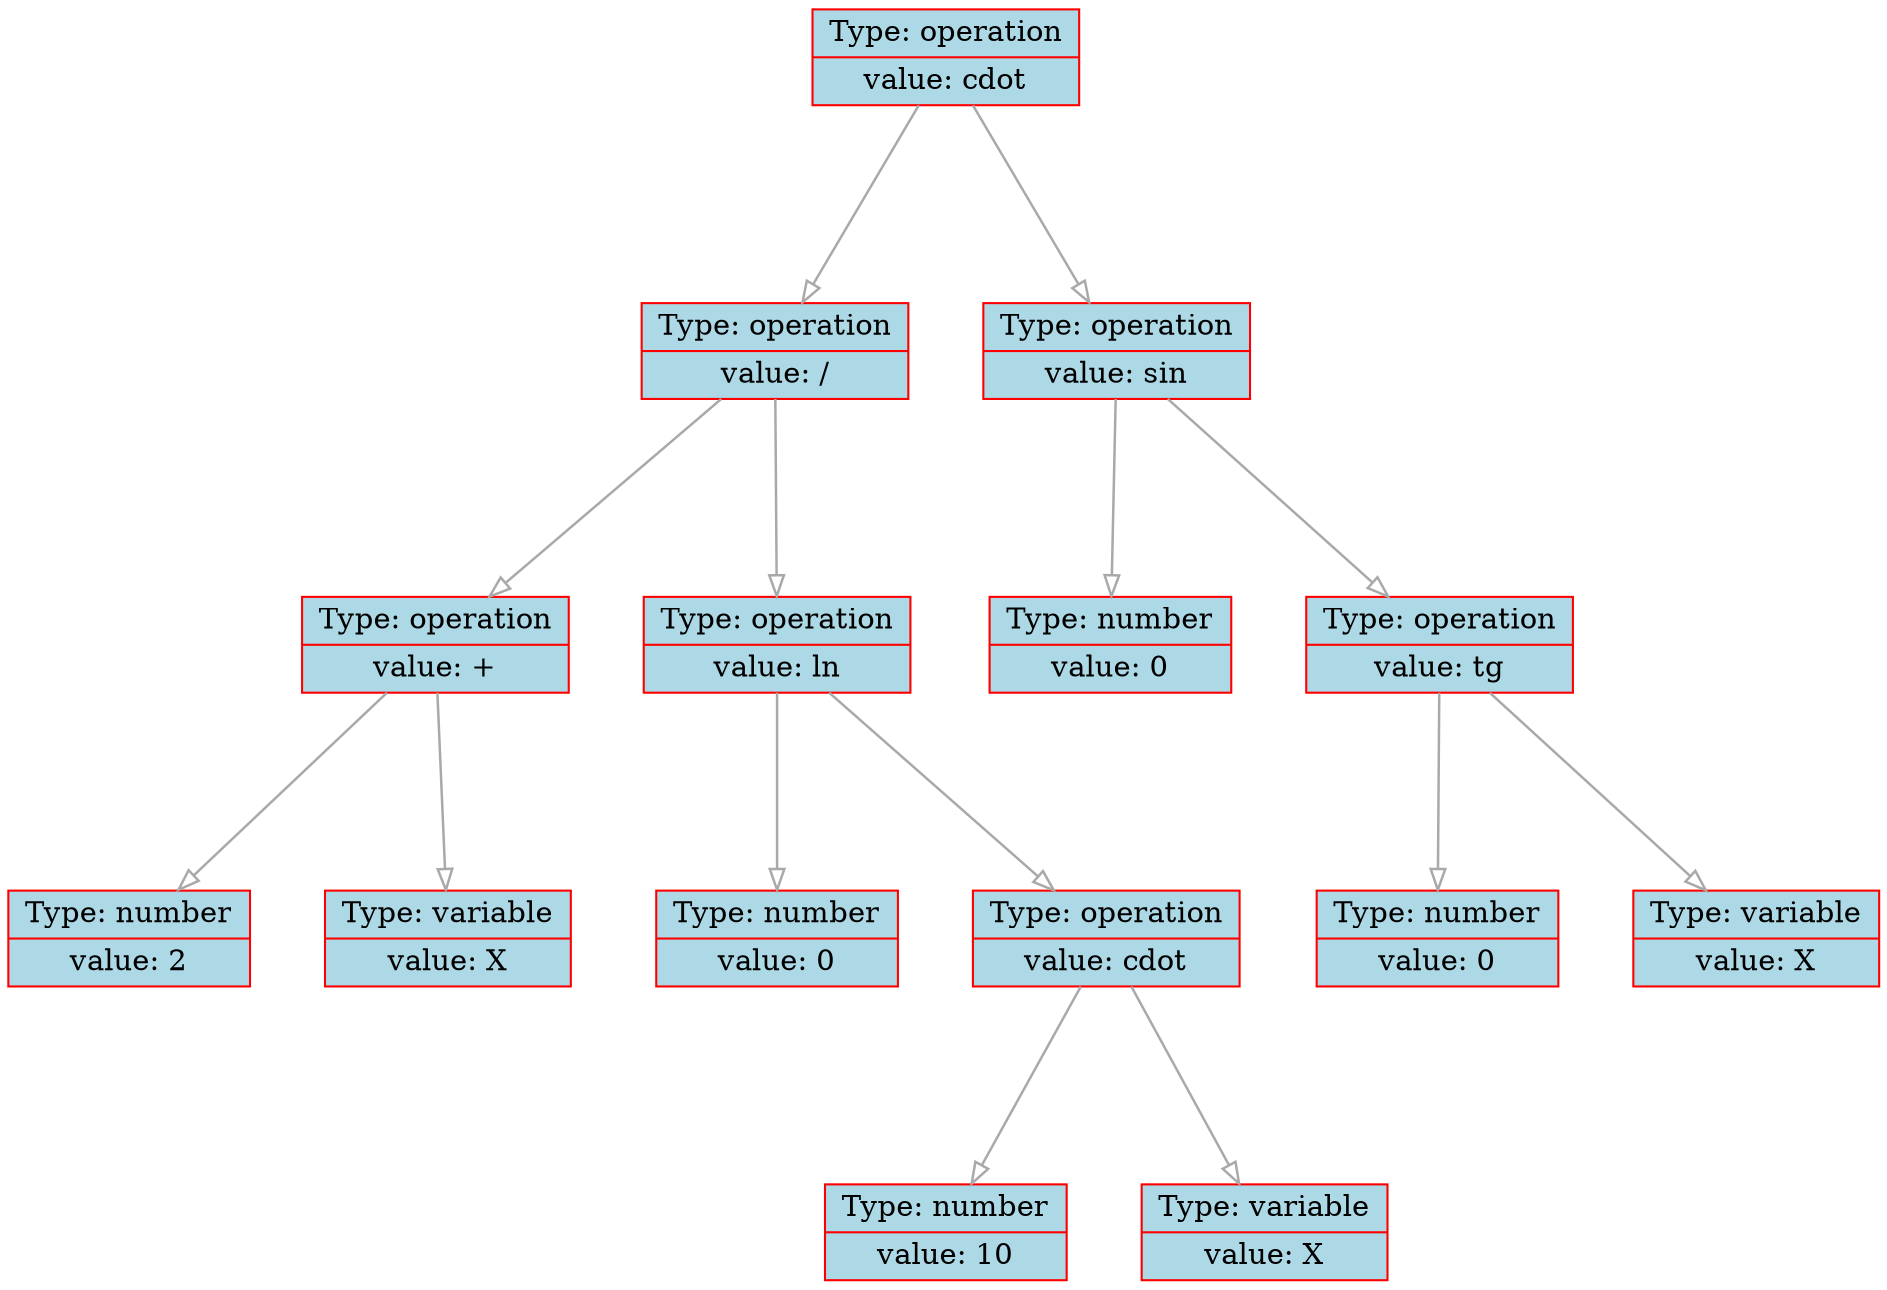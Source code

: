 
    digraph g {
        dpi      = 200;
        fontname = "Comic Sans MS";
        fontsize = 20;
        rankdir   =  TB;
        edge [color = darkgrey, arrowhead = onormal, arrowsize = 1, penwidth = 1.2]
        graph[fillcolor = lightgreen, ranksep = 1.3, nodesep = 0.5,
        style = "rounded, filled",color = green, penwidth = 2]

    Node0000029e449e1500[shape=record, width=0.2, style="filled", color="red", fillcolor="lightblue",label=" {Type: operation | value: \cdot}"] 
 
Node0000029e449e1530[shape=record, width=0.2, style="filled", color="red", fillcolor="lightblue",label=" {Type: operation | value: /}"] 
 
Node0000029e449e1560[shape=record, width=0.2, style="filled", color="red", fillcolor="lightblue",label=" {Type: operation | value: +}"] 
 
Node0000029e449e1590[shape=record, width=0.2, style="filled", color="red", fillcolor="lightblue",label=" {Type: number | value: 2}"] 
 
Node0000029e449e16a0[shape=record, width=0.2, style="filled", color="red", fillcolor="lightblue",label=" {Type: variable | value: X}"] 
 
Node0000029e449e17b0[shape=record, width=0.2, style="filled", color="red", fillcolor="lightblue",label=" {Type: operation | value: ln}"] 
 
Node0000029e449e17e0[shape=record, width=0.2, style="filled", color="red", fillcolor="lightblue",label=" {Type: number | value: 0}"] 
 
Node0000029e449e18f0[shape=record, width=0.2, style="filled", color="red", fillcolor="lightblue",label=" {Type: operation | value: \cdot}"] 
 
Node0000029e449e1920[shape=record, width=0.2, style="filled", color="red", fillcolor="lightblue",label=" {Type: number | value: 10}"] 
 
Node0000029e449e1a30[shape=record, width=0.2, style="filled", color="red", fillcolor="lightblue",label=" {Type: variable | value: X}"] 
 
Node0000029e449e1b40[shape=record, width=0.2, style="filled", color="red", fillcolor="lightblue",label=" {Type: operation | value: sin}"] 
 
Node0000029e449e1b70[shape=record, width=0.2, style="filled", color="red", fillcolor="lightblue",label=" {Type: number | value: 0}"] 
 
Node0000029e449e1c80[shape=record, width=0.2, style="filled", color="red", fillcolor="lightblue",label=" {Type: operation | value: tg}"] 
 
Node0000029e449e7540[shape=record, width=0.2, style="filled", color="red", fillcolor="lightblue",label=" {Type: number | value: 0}"] 
 
Node0000029e449e75d0[shape=record, width=0.2, style="filled", color="red", fillcolor="lightblue",label=" {Type: variable | value: X}"] 
 
Node0000029e449e1500->Node0000029e449e1530
Node0000029e449e1530->Node0000029e449e1560
Node0000029e449e1560->Node0000029e449e1590
Node0000029e449e1560->Node0000029e449e16a0
Node0000029e449e1530->Node0000029e449e17b0
Node0000029e449e17b0->Node0000029e449e17e0
Node0000029e449e17b0->Node0000029e449e18f0
Node0000029e449e18f0->Node0000029e449e1920
Node0000029e449e18f0->Node0000029e449e1a30
Node0000029e449e1500->Node0000029e449e1b40
Node0000029e449e1b40->Node0000029e449e1b70
Node0000029e449e1b40->Node0000029e449e1c80
Node0000029e449e1c80->Node0000029e449e7540
Node0000029e449e1c80->Node0000029e449e75d0
}
